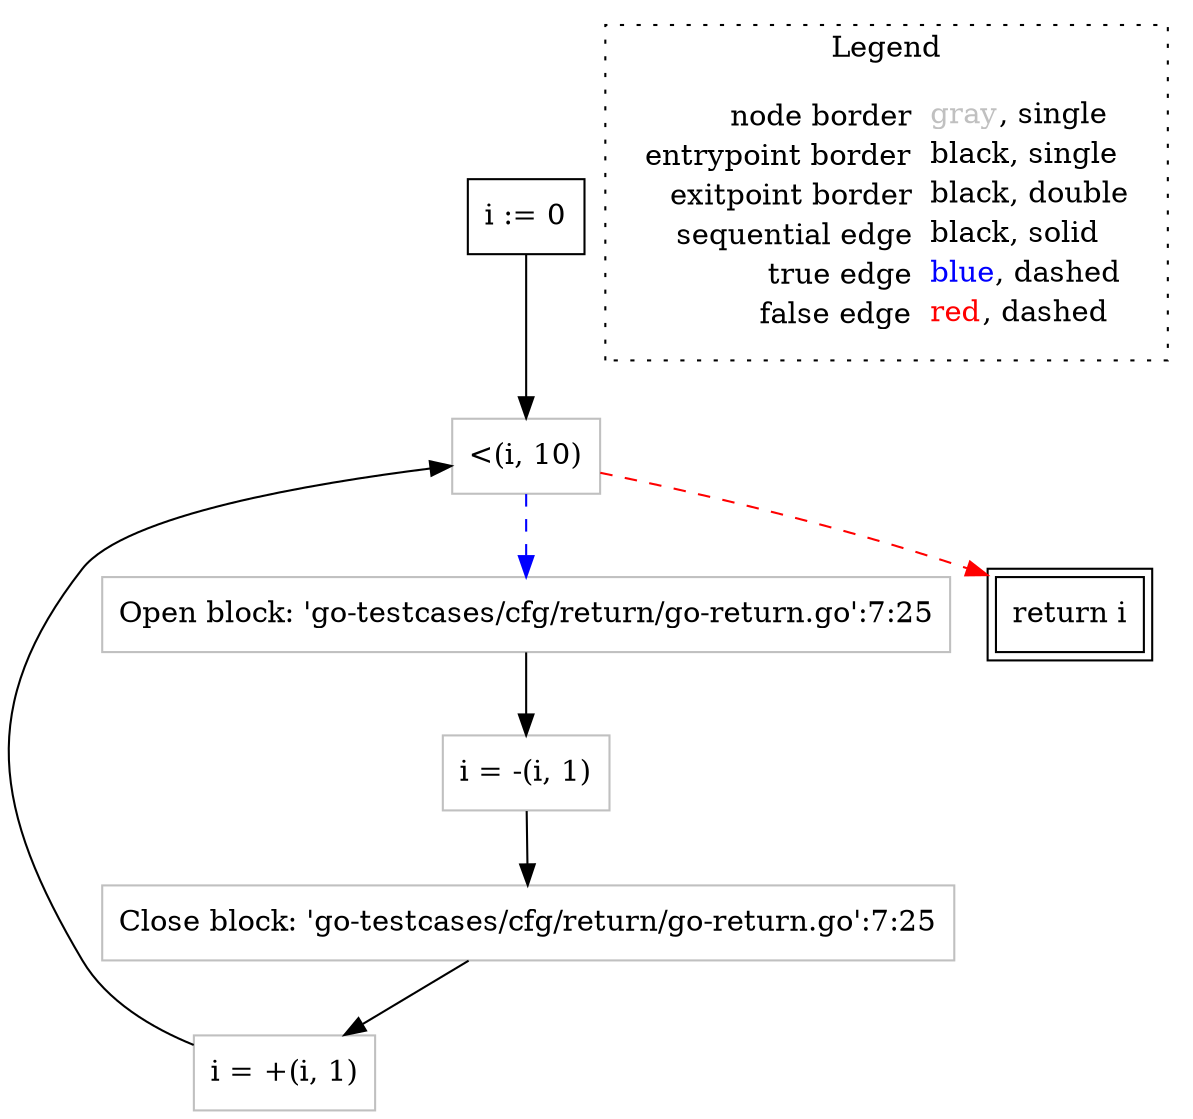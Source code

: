 digraph {
	"node0" [shape="rect",color="black",label=<i := 0>];
	"node1" [shape="rect",color="gray",label=<Open block: 'go-testcases/cfg/return/go-return.go':7:25>];
	"node2" [shape="rect",color="gray",label=<i = +(i, 1)>];
	"node3" [shape="rect",color="gray",label=<i = -(i, 1)>];
	"node4" [shape="rect",color="black",peripheries="2",label=<return i>];
	"node5" [shape="rect",color="gray",label=<&lt;(i, 10)>];
	"node6" [shape="rect",color="gray",label=<Close block: 'go-testcases/cfg/return/go-return.go':7:25>];
	"node1" -> "node3" [color="black"];
	"node2" -> "node5" [color="black"];
	"node3" -> "node6" [color="black"];
	"node5" -> "node1" [color="blue",style="dashed"];
	"node5" -> "node4" [color="red",style="dashed"];
	"node6" -> "node2" [color="black"];
	"node0" -> "node5" [color="black"];
subgraph cluster_legend {
	label="Legend";
	style=dotted;
	node [shape=plaintext];
	"legend" [label=<<table border="0" cellpadding="2" cellspacing="0" cellborder="0"><tr><td align="right">node border&nbsp;</td><td align="left"><font color="gray">gray</font>, single</td></tr><tr><td align="right">entrypoint border&nbsp;</td><td align="left"><font color="black">black</font>, single</td></tr><tr><td align="right">exitpoint border&nbsp;</td><td align="left"><font color="black">black</font>, double</td></tr><tr><td align="right">sequential edge&nbsp;</td><td align="left"><font color="black">black</font>, solid</td></tr><tr><td align="right">true edge&nbsp;</td><td align="left"><font color="blue">blue</font>, dashed</td></tr><tr><td align="right">false edge&nbsp;</td><td align="left"><font color="red">red</font>, dashed</td></tr></table>>];
}

}
